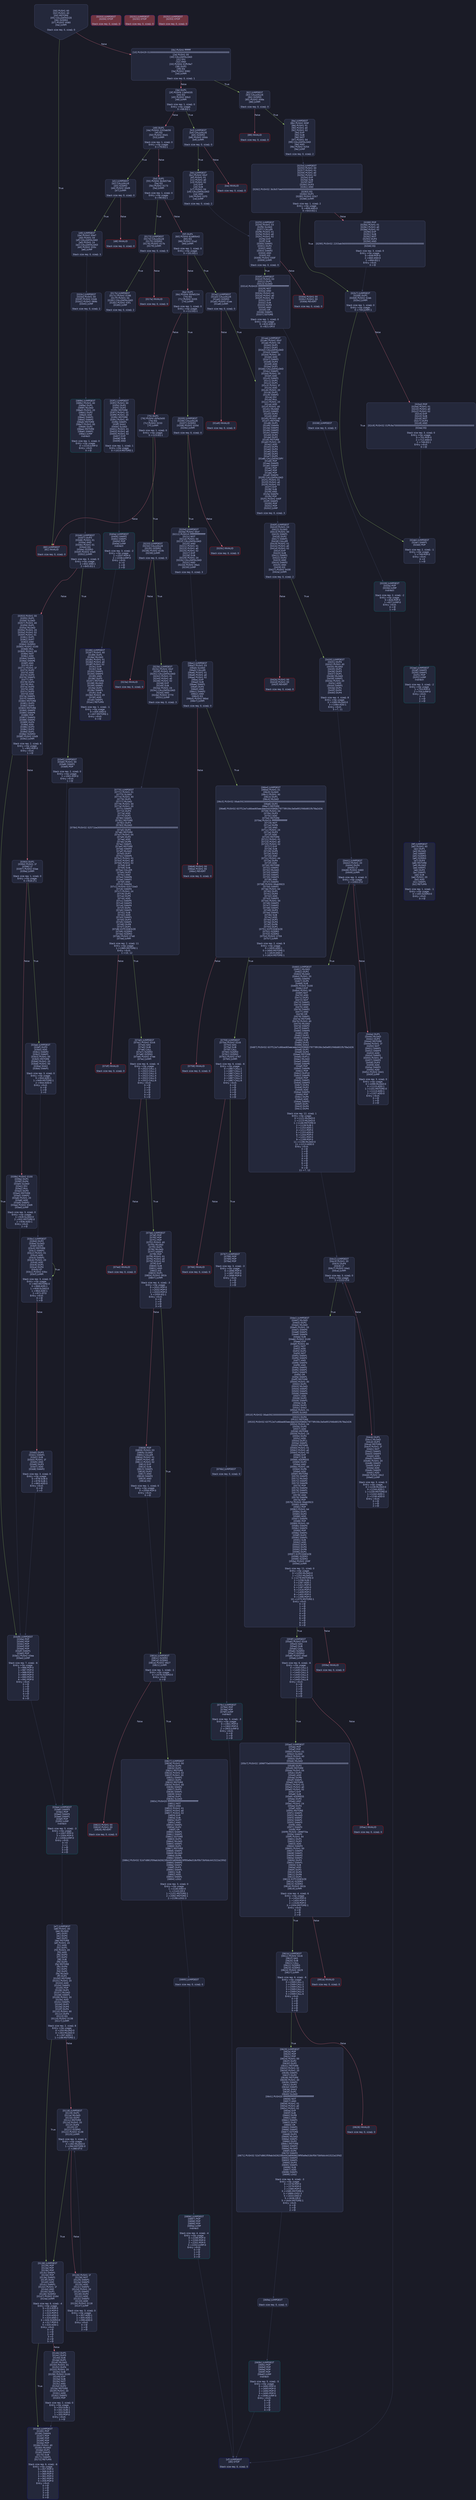 digraph G {
    node [shape=box, style="filled, rounded", color="#565f89", fontcolor="#c0caf5", fontname="Helvetica", fillcolor="#24283b"];
    edge [color="#414868", fontcolor="#c0caf5", fontname="Helvetica"];
    bgcolor="#1a1b26";
    0 [ label = "[00] PUSH1 60
[02] PUSH1 40
[04] MSTORE
[05] CALLDATASIZE
[06] ISZERO
[07] PUSH2 0080
[0a] JUMPI

Stack size req: 0, sizeΔ: 0
" shape = invhouse]
    1 [ label = "[0b] PUSH4 ffffffff
[10] PUSH29 0100000000000000000000000000000000000000000000000000000000
[2e] PUSH1 00
[30] CALLDATALOAD
[31] DIV
[32] AND
[33] PUSH4 01ffc9a7
[38] DUP2
[39] EQ
[3a] PUSH2 0082
[3d] JUMPI

Stack size req: 0, sizeΔ: 1
"]
    2 [ label = "[3e] DUP1
[3f] PUSH4 13af4035
[44] EQ
[45] PUSH2 00b3
[48] JUMPI

Stack size req: 1, sizeΔ: 0
Entry->Op usage:
	0->68:EQ:1
"]
    3 [ label = "[49] DUP1
[4a] PUSH4 2203ab56
[4f] EQ
[50] PUSH2 00d1
[53] JUMPI

Stack size req: 1, sizeΔ: 0
Entry->Op usage:
	0->79:EQ:1
"]
    4 [ label = "[54] DUP1
[55] PUSH4 3b3b57de
[5a] EQ
[5b] PUSH2 0173
[5e] JUMPI

Stack size req: 1, sizeΔ: 0
Entry->Op usage:
	0->90:EQ:1
"]
    5 [ label = "[5f] DUP1
[60] PUSH4 62a80b42
[65] EQ
[66] PUSH2 01a2
[69] JUMPI

Stack size req: 1, sizeΔ: 0
Entry->Op usage:
	0->101:EQ:1
"]
    6 [ label = "[6a] DUP1
[6b] PUSH4 95fe5234
[70] EQ
[71] PUSH2 0205
[74] JUMPI

Stack size req: 1, sizeΔ: 0
Entry->Op usage:
	0->112:EQ:1
"]
    7 [ label = "[75] DUP1
[76] PUSH4 d5fa2b00
[7b] EQ
[7c] PUSH2 0233
[7f] JUMPI

Stack size req: 1, sizeΔ: 0
Entry->Op usage:
	0->123:EQ:1
"]
    8 [ label = "[80] JUMPDEST
[81] INVALID

Stack size req: 0, sizeΔ: 0
" color = "red"]
    9 [ label = "[82] JUMPDEST
[83] CALLVALUE
[84] ISZERO
[85] PUSH2 008a
[88] JUMPI

Stack size req: 0, sizeΔ: 0
"]
    10 [ label = "[89] INVALID

Stack size req: 0, sizeΔ: 0
" color = "red"]
    11 [ label = "[8a] JUMPDEST
[8b] PUSH2 009f
[8e] PUSH1 01
[90] PUSH1 e0
[92] PUSH1 02
[94] EXP
[95] SUB
[96] NOT
[97] PUSH1 04
[99] CALLDATALOAD
[9a] AND
[9b] PUSH2 0254
[9e] JUMP

Stack size req: 0, sizeΔ: 2
"]
    12 [ label = "[9f] JUMPDEST
[a0] PUSH1 40
[a2] DUP1
[a3] MLOAD
[a4] SWAP2
[a5] ISZERO
[a6] ISZERO
[a7] DUP3
[a8] MSTORE
[a9] MLOAD
[aa] SWAP1
[ab] DUP2
[ac] SWAP1
[ad] SUB
[ae] PUSH1 20
[b0] ADD
[b1] SWAP1
[b2] RETURN

Stack size req: 1, sizeΔ: -1
Entry->Op usage:
	0->165:ISZERO:0
Entry->Exit:
	0->😵
" color = "darkblue"]
    13 [ label = "[b3] JUMPDEST
[b4] CALLVALUE
[b5] ISZERO
[b6] PUSH2 00bb
[b9] JUMPI

Stack size req: 0, sizeΔ: 0
"]
    14 [ label = "[ba] INVALID

Stack size req: 0, sizeΔ: 0
" color = "red"]
    15 [ label = "[bb] JUMPDEST
[bc] PUSH2 00cf
[bf] PUSH1 01
[c1] PUSH1 a0
[c3] PUSH1 02
[c5] EXP
[c6] SUB
[c7] PUSH1 04
[c9] CALLDATALOAD
[ca] AND
[cb] PUSH2 02f3
[ce] JUMP

Stack size req: 0, sizeΔ: 2
"]
    16 [ label = "[cf] JUMPDEST
[d0] STOP

Stack size req: 0, sizeΔ: 0
" color = "darkblue"]
    17 [ label = "[d1] JUMPDEST
[d2] CALLVALUE
[d3] ISZERO
[d4] PUSH2 00d9
[d7] JUMPI

Stack size req: 0, sizeΔ: 0
"]
    18 [ label = "[d8] INVALID

Stack size req: 0, sizeΔ: 0
" color = "red"]
    19 [ label = "[d9] JUMPDEST
[da] PUSH2 00e7
[dd] PUSH1 04
[df] CALLDATALOAD
[e0] PUSH1 24
[e2] CALLDATALOAD
[e3] PUSH2 033c
[e6] JUMP

Stack size req: 0, sizeΔ: 3
"]
    20 [ label = "[e7] JUMPDEST
[e8] PUSH1 40
[ea] MLOAD
[eb] DUP1
[ec] DUP4
[ed] DUP2
[ee] MSTORE
[ef] PUSH1 20
[f1] ADD
[f2] DUP1
[f3] PUSH1 20
[f5] ADD
[f6] DUP3
[f7] DUP2
[f8] SUB
[f9] DUP3
[fa] MSTORE
[fb] DUP4
[fc] DUP2
[fd] DUP2
[fe] MLOAD
[ff] DUP2
[0100] MSTORE
[0101] PUSH1 20
[0103] ADD
[0104] SWAP2
[0105] POP
[0106] DUP1
[0107] MLOAD
[0108] SWAP1
[0109] PUSH1 20
[010b] ADD
[010c] SWAP1
[010d] DUP1
[010e] DUP4
[010f] DUP4
[0110] PUSH1 00
[0112] DUP4
[0113] EQ
[0114] PUSH2 0138
[0117] JUMPI

Stack size req: 2, sizeΔ: 8
Entry->Op usage:
	0->254:MLOAD:0
	0->263:MLOAD:0
	0->267:ADD:1
	1->238:MSTORE:1
"]
    21 [ label = "[0118] JUMPDEST
[0119] DUP1
[011a] MLOAD
[011b] DUP3
[011c] MSTORE
[011d] PUSH1 20
[011f] DUP4
[0120] GT
[0121] ISZERO
[0122] PUSH2 0138
[0125] JUMPI

Stack size req: 3, sizeΔ: 0
Entry->Op usage:
	0->282:MLOAD:0
	1->284:MSTORE:0
	2->288:GT:0
"]
    22 [ label = "[0126] PUSH1 1f
[0128] NOT
[0129] SWAP1
[012a] SWAP3
[012b] ADD
[012c] SWAP2
[012d] PUSH1 20
[012f] SWAP2
[0130] DUP3
[0131] ADD
[0132] SWAP2
[0133] ADD
[0134] PUSH2 0118
[0137] JUMP

Stack size req: 3, sizeΔ: 0
Entry->Op usage:
	0->307:ADD:1
	1->305:ADD:1
	2->299:ADD:0
Entry->Exit:
	0->😵
	1->😵
	2->😵
"]
    23 [ label = "[0138] JUMPDEST
[0139] POP
[013a] POP
[013b] POP
[013c] SWAP1
[013d] POP
[013e] SWAP1
[013f] DUP2
[0140] ADD
[0141] SWAP1
[0142] PUSH1 1f
[0144] AND
[0145] DUP1
[0146] ISZERO
[0147] PUSH2 0164
[014a] JUMPI

Stack size req: 6, sizeΔ: -4
Entry->Op usage:
	0->313:POP:0
	1->314:POP:0
	2->315:POP:0
	3->320:ADD:0
	3->324:AND:1
	3->326:ISZERO:0
	4->317:POP:0
	5->320:ADD:1
Entry->Exit:
	0->😵
	1->😵
	2->😵
	3->0
	4->😵
	5->😵
"]
    24 [ label = "[014b] DUP1
[014c] DUP3
[014d] SUB
[014e] DUP1
[014f] MLOAD
[0150] PUSH1 01
[0152] DUP4
[0153] PUSH1 20
[0155] SUB
[0156] PUSH2 0100
[0159] EXP
[015a] SUB
[015b] NOT
[015c] AND
[015d] DUP2
[015e] MSTORE
[015f] PUSH1 20
[0161] ADD
[0162] SWAP2
[0163] POP

Stack size req: 2, sizeΔ: 0
Entry->Op usage:
	0->333:SUB:1
	0->341:SUB:1
	1->333:SUB:0
	1->355:POP:0
Entry->Exit:
	1->😵
"]
    25 [ label = "[0164] JUMPDEST
[0165] POP
[0166] SWAP4
[0167] POP
[0168] POP
[0169] POP
[016a] POP
[016b] PUSH1 40
[016d] MLOAD
[016e] DUP1
[016f] SWAP2
[0170] SUB
[0171] SWAP1
[0172] RETURN

Stack size req: 6, sizeΔ: -6
Entry->Op usage:
	0->357:POP:0
	1->368:SUB:0
	2->360:POP:0
	3->361:POP:0
	4->362:POP:0
	5->359:POP:0
Entry->Exit:
	0->😵
	1->😵
	2->😵
	3->😵
	4->😵
	5->😵
" color = "darkblue"]
    26 [ label = "[0173] JUMPDEST
[0174] CALLVALUE
[0175] ISZERO
[0176] PUSH2 017b
[0179] JUMPI

Stack size req: 0, sizeΔ: 0
"]
    27 [ label = "[017a] INVALID

Stack size req: 0, sizeΔ: 0
" color = "red"]
    28 [ label = "[017b] JUMPDEST
[017c] PUSH2 0186
[017f] PUSH1 04
[0181] CALLDATALOAD
[0182] PUSH2 03f1
[0185] JUMP

Stack size req: 0, sizeΔ: 2
"]
    29 [ label = "[0186] JUMPDEST
[0187] PUSH1 40
[0189] DUP1
[018a] MLOAD
[018b] PUSH1 01
[018d] PUSH1 a0
[018f] PUSH1 02
[0191] EXP
[0192] SUB
[0193] SWAP1
[0194] SWAP3
[0195] AND
[0196] DUP3
[0197] MSTORE
[0198] MLOAD
[0199] SWAP1
[019a] DUP2
[019b] SWAP1
[019c] SUB
[019d] PUSH1 20
[019f] ADD
[01a0] SWAP1
[01a1] RETURN

Stack size req: 1, sizeΔ: -1
Entry->Op usage:
	0->405:AND:0
	0->407:MSTORE:1
Entry->Exit:
	0->😵
" color = "darkblue"]
    30 [ label = "[01a2] JUMPDEST
[01a3] CALLVALUE
[01a4] ISZERO
[01a5] PUSH2 01aa
[01a8] JUMPI

Stack size req: 0, sizeΔ: 0
"]
    31 [ label = "[01a9] INVALID

Stack size req: 0, sizeΔ: 0
" color = "red"]
    32 [ label = "[01aa] JUMPDEST
[01ab] PUSH2 00cf
[01ae] PUSH1 04
[01b0] DUP1
[01b1] DUP1
[01b2] CALLDATALOAD
[01b3] SWAP1
[01b4] PUSH1 20
[01b6] ADD
[01b7] SWAP1
[01b8] DUP3
[01b9] ADD
[01ba] DUP1
[01bb] CALLDATALOAD
[01bc] SWAP1
[01bd] PUSH1 20
[01bf] ADD
[01c0] SWAP1
[01c1] DUP1
[01c2] DUP1
[01c3] PUSH1 1f
[01c5] ADD
[01c6] PUSH1 20
[01c8] DUP1
[01c9] SWAP2
[01ca] DIV
[01cb] MUL
[01cc] PUSH1 20
[01ce] ADD
[01cf] PUSH1 40
[01d1] MLOAD
[01d2] SWAP1
[01d3] DUP2
[01d4] ADD
[01d5] PUSH1 40
[01d7] MSTORE
[01d8] DUP1
[01d9] SWAP4
[01da] SWAP3
[01db] SWAP2
[01dc] SWAP1
[01dd] DUP2
[01de] DUP2
[01df] MSTORE
[01e0] PUSH1 20
[01e2] ADD
[01e3] DUP4
[01e4] DUP4
[01e5] DUP1
[01e6] DUP3
[01e7] DUP5
[01e8] CALLDATACOPY
[01e9] POP
[01ea] SWAP5
[01eb] SWAP7
[01ec] POP
[01ed] POP
[01ee] POP
[01ef] SWAP3
[01f0] CALLDATALOAD
[01f1] PUSH1 01
[01f3] PUSH1 a0
[01f5] PUSH1 02
[01f7] EXP
[01f8] SUB
[01f9] AND
[01fa] SWAP3
[01fb] POP
[01fc] PUSH2 040f
[01ff] SWAP2
[0200] POP
[0201] POP
[0202] JUMP

Stack size req: 0, sizeΔ: 3
"]
    33 [ label = "[0203] JUMPDEST
[0204] STOP

Stack size req: 0, sizeΔ: 0
" color = "darkblue" fillcolor = "#703440"]
    34 [ label = "[0205] JUMPDEST
[0206] CALLVALUE
[0207] ISZERO
[0208] PUSH2 020d
[020b] JUMPI

Stack size req: 0, sizeΔ: 0
"]
    35 [ label = "[020c] INVALID

Stack size req: 0, sizeΔ: 0
" color = "red"]
    36 [ label = "[020d] JUMPDEST
[020e] PUSH2 00cf
[0211] PUSH10 ffffffffffffffffffff
[021c] NOT
[021d] PUSH1 04
[021f] CALLDATALOAD
[0220] AND
[0221] PUSH1 01
[0223] PUSH1 a0
[0225] PUSH1 02
[0227] EXP
[0228] SUB
[0229] PUSH1 24
[022b] CALLDATALOAD
[022c] AND
[022d] PUSH2 06a1
[0230] JUMP

Stack size req: 0, sizeΔ: 3
"]
    37 [ label = "[0231] JUMPDEST
[0232] STOP

Stack size req: 0, sizeΔ: 0
" color = "darkblue" fillcolor = "#703440"]
    38 [ label = "[0233] JUMPDEST
[0234] CALLVALUE
[0235] ISZERO
[0236] PUSH2 023b
[0239] JUMPI

Stack size req: 0, sizeΔ: 0
"]
    39 [ label = "[023a] INVALID

Stack size req: 0, sizeΔ: 0
" color = "red"]
    40 [ label = "[023b] JUMPDEST
[023c] PUSH2 00cf
[023f] PUSH1 04
[0241] CALLDATALOAD
[0242] PUSH1 01
[0244] PUSH1 a0
[0246] PUSH1 02
[0248] EXP
[0249] SUB
[024a] PUSH1 24
[024c] CALLDATALOAD
[024d] AND
[024e] PUSH2 0770
[0251] JUMP

Stack size req: 0, sizeΔ: 3
"]
    41 [ label = "[0252] JUMPDEST
[0253] STOP

Stack size req: 0, sizeΔ: 0
" color = "darkblue" fillcolor = "#703440"]
    42 [ label = "[0254] JUMPDEST
[0255] PUSH1 00
[0257] PUSH1 01
[0259] PUSH1 e0
[025b] PUSH1 02
[025d] EXP
[025e] SUB
[025f] NOT
[0260] DUP3
[0261] AND
[0262] PUSH32 3b3b57de00000000000000000000000000000000000000000000000000000000
[0283] EQ
[0284] DUP1
[0285] PUSH2 02b7
[0288] JUMPI

Stack size req: 1, sizeΔ: 2
Entry->Op usage:
	0->609:AND:0
	0->643:EQ:1
"]
    43 [ label = "[0289] POP
[028a] PUSH1 01
[028c] PUSH1 e0
[028e] PUSH1 02
[0290] EXP
[0291] SUB
[0292] NOT
[0293] DUP3
[0294] AND
[0295] PUSH32 2203ab5600000000000000000000000000000000000000000000000000000000
[02b6] EQ

Stack size req: 3, sizeΔ: 0
Entry->Op usage:
	0->649:POP:0
	2->660:AND:0
	2->694:EQ:1
Entry->Exit:
	0->😵
"]
    44 [ label = "[02b7] JUMPDEST
[02b8] DUP1
[02b9] PUSH2 02eb
[02bc] JUMPI

Stack size req: 1, sizeΔ: 0
Entry->Op usage:
	0->700:JUMPI:1
"]
    45 [ label = "[02bd] POP
[02be] PUSH1 01
[02c0] PUSH1 e0
[02c2] PUSH1 02
[02c4] EXP
[02c5] SUB
[02c6] NOT
[02c7] DUP3
[02c8] AND
[02c9] PUSH32 01ffc9a700000000000000000000000000000000000000000000000000000000
[02ea] EQ

Stack size req: 3, sizeΔ: 0
Entry->Op usage:
	0->701:POP:0
	2->712:AND:0
	2->746:EQ:1
Entry->Exit:
	0->😵
"]
    46 [ label = "[02eb] JUMPDEST
[02ec] SWAP1
[02ed] POP

Stack size req: 2, sizeΔ: -1
Entry->Op usage:
	1->749:POP:0
Entry->Exit:
	0->0
	1->😵
"]
    47 [ label = "[02ee] JUMPDEST
[02ef] SWAP2
[02f0] SWAP1
[02f1] POP
[02f2] JUMP
Indirect!

Stack size req: 3, sizeΔ: -2
Entry->Op usage:
	1->753:POP:0
	2->754:JUMP:0
Entry->Exit:
	0->0
	1->😵
	2->😵
" color = "teal"]
    48 [ label = "[02f3] JUMPDEST
[02f4] PUSH1 03
[02f6] SLOAD
[02f7] CALLER
[02f8] PUSH1 01
[02fa] PUSH1 a0
[02fc] PUSH1 02
[02fe] EXP
[02ff] SUB
[0300] SWAP1
[0301] DUP2
[0302] AND
[0303] SWAP2
[0304] AND
[0305] EQ
[0306] PUSH2 030f
[0309] JUMPI

Stack size req: 0, sizeΔ: 0
"]
    49 [ label = "[030a] PUSH1 00
[030c] PUSH1 00
[030e] REVERT

Stack size req: 0, sizeΔ: 0
" color = "red"]
    50 [ label = "[030f] JUMPDEST
[0310] PUSH1 03
[0312] DUP1
[0313] SLOAD
[0314] PUSH20 ffffffffffffffffffffffffffffffffffffffff
[0329] NOT
[032a] AND
[032b] PUSH1 01
[032d] PUSH1 a0
[032f] PUSH1 02
[0331] EXP
[0332] SUB
[0333] DUP4
[0334] AND
[0335] OR
[0336] SWAP1
[0337] SSTORE

Stack size req: 1, sizeΔ: 0
Entry->Op usage:
	0->820:AND:0
	0->821:OR:0
"]
    51 [ label = "[0338] JUMPDEST

Stack size req: 0, sizeΔ: 0
"]
    52 [ label = "[0339] JUMPDEST
[033a] POP
[033b] JUMP
Indirect!

Stack size req: 2, sizeΔ: -2
Entry->Op usage:
	0->826:POP:0
	1->827:JUMP:0
Entry->Exit:
	0->😵
	1->😵
" color = "teal"]
    53 [ label = "[033c] JUMPDEST
[033d] PUSH1 00
[033f] PUSH2 0346
[0342] PUSH2 089b
[0345] JUMP

Stack size req: 0, sizeΔ: 2
"]
    54 [ label = "[0346] JUMPDEST
[0347] DUP3
[0348] PUSH1 01
[034a] AND
[034b] PUSH1 01
[034d] EQ
[034e] ISZERO
[034f] PUSH2 03e5
[0352] JUMPI

Stack size req: 3, sizeΔ: 0
Entry->Op usage:
	2->842:AND:1
	2->845:EQ:1
"]
    55 [ label = "[0353] PUSH1 00
[0355] DUP1
[0356] SLOAD
[0357] PUSH1 40
[0359] DUP1
[035a] MLOAD
[035b] PUSH1 20
[035d] PUSH1 02
[035f] PUSH1 01
[0361] DUP1
[0362] DUP7
[0363] AND
[0364] ISZERO
[0365] PUSH2 0100
[0368] MUL
[0369] PUSH1 00
[036b] NOT
[036c] ADD
[036d] SWAP1
[036e] SWAP6
[036f] AND
[0370] DIV
[0371] PUSH1 1f
[0373] DUP2
[0374] ADD
[0375] DUP3
[0376] SWAP1
[0377] DIV
[0378] DUP3
[0379] MUL
[037a] DUP4
[037b] ADD
[037c] DUP3
[037d] ADD
[037e] SWAP1
[037f] SWAP4
[0380] MSTORE
[0381] DUP3
[0382] DUP3
[0383] MSTORE
[0384] SWAP3
[0385] SWAP6
[0386] POP
[0387] SWAP3
[0388] SWAP2
[0389] DUP4
[038a] ADD
[038b] DUP3
[038c] DUP3
[038d] DUP1
[038e] ISZERO
[038f] PUSH2 03d9
[0392] JUMPI

Stack size req: 2, sizeΔ: 6
Entry->Op usage:
	1->902:POP:0
Entry->Exit:
	1->😵
"]
    56 [ label = "[0393] DUP1
[0394] PUSH1 1f
[0396] LT
[0397] PUSH2 03ae
[039a] JUMPI

Stack size req: 1, sizeΔ: 0
Entry->Op usage:
	0->918:LT:1
"]
    57 [ label = "[039b] PUSH2 0100
[039e] DUP1
[039f] DUP4
[03a0] SLOAD
[03a1] DIV
[03a2] MUL
[03a3] DUP4
[03a4] MSTORE
[03a5] SWAP2
[03a6] PUSH1 20
[03a8] ADD
[03a9] SWAP2
[03aa] PUSH2 03d9
[03ad] JUMP

Stack size req: 3, sizeΔ: 0
Entry->Op usage:
	1->928:SLOAD:0
	2->932:MSTORE:0
	2->936:ADD:1
Entry->Exit:
	2->😵
"]
    58 [ label = "[03ae] JUMPDEST
[03af] DUP3
[03b0] ADD
[03b1] SWAP2
[03b2] SWAP1
[03b3] PUSH1 00
[03b5] MSTORE
[03b6] PUSH1 20
[03b8] PUSH1 00
[03ba] SHA3
[03bb] SWAP1

Stack size req: 3, sizeΔ: 0
Entry->Op usage:
	0->944:ADD:1
	1->949:MSTORE:1
	2->944:ADD:0
Entry->Exit:
	0->😵
	1->😵
	2->0
"]
    59 [ label = "[03bc] JUMPDEST
[03bd] DUP2
[03be] SLOAD
[03bf] DUP2
[03c0] MSTORE
[03c1] SWAP1
[03c2] PUSH1 01
[03c4] ADD
[03c5] SWAP1
[03c6] PUSH1 20
[03c8] ADD
[03c9] DUP1
[03ca] DUP4
[03cb] GT
[03cc] PUSH2 03bc
[03cf] JUMPI

Stack size req: 3, sizeΔ: 0
Entry->Op usage:
	0->960:MSTORE:0
	0->968:ADD:1
	1->958:SLOAD:0
	1->964:ADD:1
	2->971:GT:0
Entry->Exit:
	0->😵
	1->😵
"]
    60 [ label = "[03d0] DUP3
[03d1] SWAP1
[03d2] SUB
[03d3] PUSH1 1f
[03d5] AND
[03d6] DUP3
[03d7] ADD
[03d8] SWAP2

Stack size req: 3, sizeΔ: 0
Entry->Op usage:
	0->978:SUB:0
	2->978:SUB:1
	2->983:ADD:0
Entry->Exit:
	0->😵
	2->0
"]
    61 [ label = "[03d9] JUMPDEST
[03da] POP
[03db] POP
[03dc] POP
[03dd] POP
[03de] POP
[03df] SWAP1
[03e0] POP
[03e1] PUSH2 03ea
[03e4] JUMP

Stack size req: 7, sizeΔ: -6
Entry->Op usage:
	0->986:POP:0
	1->987:POP:0
	2->988:POP:0
	3->989:POP:0
	4->990:POP:0
	6->992:POP:0
Entry->Exit:
	0->😵
	1->😵
	2->😵
	3->😵
	4->😵
	5->0
	6->😵
"]
    62 [ label = "[03e5] JUMPDEST
[03e6] PUSH1 00
[03e8] SWAP2
[03e9] POP

Stack size req: 2, sizeΔ: 0
Entry->Op usage:
	1->1001:POP:0
Entry->Exit:
	1->😵
"]
    63 [ label = "[03ea] JUMPDEST
[03eb] SWAP3
[03ec] POP
[03ed] SWAP3
[03ee] SWAP1
[03ef] POP
[03f0] JUMP
Indirect!

Stack size req: 5, sizeΔ: -3
Entry->Op usage:
	2->1007:POP:0
	3->1004:POP:0
	4->1008:JUMP:0
Entry->Exit:
	0->0
	1->1
	2->😵
	3->😵
	4->😵
" color = "teal"]
    64 [ label = "[03f1] JUMPDEST
[03f2] PUSH1 00
[03f4] DUP2
[03f5] DUP2
[03f6] MSTORE
[03f7] PUSH1 02
[03f9] PUSH1 20
[03fb] MSTORE
[03fc] PUSH1 40
[03fe] SWAP1
[03ff] SHA3
[0400] SLOAD
[0401] PUSH1 01
[0403] PUSH1 a0
[0405] PUSH1 02
[0407] EXP
[0408] SUB
[0409] AND

Stack size req: 1, sizeΔ: 1
Entry->Op usage:
	0->1014:MSTORE:1
"]
    65 [ label = "[040a] JUMPDEST
[040b] SWAP2
[040c] SWAP1
[040d] POP
[040e] JUMP
Indirect!

Stack size req: 3, sizeΔ: -2
Entry->Op usage:
	1->1037:POP:0
	2->1038:JUMP:0
Entry->Exit:
	0->0
	1->😵
	2->😵
" color = "teal"]
    66 [ label = "[040f] JUMPDEST
[0410] PUSH1 03
[0412] SLOAD
[0413] PUSH1 00
[0415] SWAP1
[0416] DUP2
[0417] SWAP1
[0418] CALLER
[0419] PUSH1 01
[041b] PUSH1 a0
[041d] PUSH1 02
[041f] EXP
[0420] SUB
[0421] SWAP1
[0422] DUP2
[0423] AND
[0424] SWAP2
[0425] AND
[0426] EQ
[0427] PUSH2 0430
[042a] JUMPI

Stack size req: 0, sizeΔ: 2
"]
    67 [ label = "[042b] PUSH1 00
[042d] PUSH1 00
[042f] REVERT

Stack size req: 0, sizeΔ: 0
" color = "red"]
    68 [ label = "[0430] JUMPDEST
[0431] DUP4
[0432] PUSH1 40
[0434] MLOAD
[0435] DUP1
[0436] DUP3
[0437] DUP1
[0438] MLOAD
[0439] SWAP1
[043a] PUSH1 20
[043c] ADD
[043d] SWAP1
[043e] DUP1
[043f] DUP4
[0440] DUP4

Stack size req: 4, sizeΔ: 8
Entry->Op usage:
	3->1080:MLOAD:0
	3->1084:ADD:1
Entry->Exit:
	3->7, 11
"]
    69 [ label = "[0441] JUMPDEST
[0442] PUSH1 20
[0444] DUP4
[0445] LT
[0446] PUSH2 0460
[0449] JUMPI

Stack size req: 3, sizeΔ: 0
Entry->Op usage:
	2->1093:LT:0
"]
    70 [ label = "[044a] DUP1
[044b] MLOAD
[044c] DUP3
[044d] MSTORE
[044e] PUSH1 1f
[0450] NOT
[0451] SWAP1
[0452] SWAP3
[0453] ADD
[0454] SWAP2
[0455] PUSH1 20
[0457] SWAP2
[0458] DUP3
[0459] ADD
[045a] SWAP2
[045b] ADD
[045c] PUSH2 0441
[045f] JUMP

Stack size req: 3, sizeΔ: 0
Entry->Op usage:
	0->1099:MLOAD:0
	0->1115:ADD:1
	1->1101:MSTORE:0
	1->1113:ADD:1
	2->1107:ADD:0
Entry->Exit:
	0->😵
	1->😵
	2->😵
"]
    71 [ label = "[0460] JUMPDEST
[0461] MLOAD
[0462] DUP2
[0463] MLOAD
[0464] PUSH1 20
[0466] SWAP4
[0467] DUP5
[0468] SUB
[0469] PUSH2 0100
[046c] EXP
[046d] PUSH1 00
[046f] NOT
[0470] ADD
[0471] DUP1
[0472] NOT
[0473] SWAP1
[0474] SWAP3
[0475] AND
[0476] SWAP2
[0477] AND
[0478] OR
[0479] SWAP1
[047a] MSTORE
[047b] PUSH1 40
[047d] MLOAD
[047e] SWAP2
[047f] SWAP1
[0480] SWAP4
[0481] ADD
[0482] DUP2
[0483] SWAP1
[0484] SUB
[0485] DUP2
[0486] SHA3
[0487] PUSH32 637f12e7cd6bed65eeceee34d35868279778fc56c3e5e951f46b801fb78a2d26
[04a8] DUP1
[04a9] DUP4
[04aa] MSTORE
[04ab] DUP11
[04ac] MLOAD
[04ad] SWAP2
[04ae] SWAP9
[04af] POP
[04b0] SWAP6
[04b1] POP
[04b2] DUP10
[04b3] SWAP5
[04b4] POP
[04b5] SWAP1
[04b6] SWAP3
[04b7] DUP4
[04b8] DUP2
[04b9] ADD
[04ba] SWAP3
[04bb] POP
[04bc] DUP5
[04bd] ADD
[04be] SWAP1
[04bf] DUP1
[04c0] DUP4
[04c1] DUP4

Stack size req: 12, sizeΔ: 1
Entry->Op usage:
	0->1121:MLOAD:0
	1->1123:MLOAD:0
	1->1146:MSTORE:0
	2->1128:SUB:1
	3->1153:ADD:1
	4->1211:POP:0
	5->1153:ADD:0
	6->1204:POP:0
	7->1201:POP:0
	9->1199:POP:0
	11->1196:MLOAD:0
	11->1213:ADD:0
Entry->Exit:
	0->😵
	1->😵
	2->😵
	3->😵
	4->😵
	5->😵
	6->😵
	7->😵
	9->😵
	11->7, 12
"]
    72 [ label = "[04c2] JUMPDEST
[04c3] PUSH1 20
[04c5] DUP4
[04c6] LT
[04c7] PUSH2 04e1
[04ca] JUMPI

Stack size req: 3, sizeΔ: 0
Entry->Op usage:
	2->1222:LT:0
"]
    73 [ label = "[04cb] DUP1
[04cc] MLOAD
[04cd] DUP3
[04ce] MSTORE
[04cf] PUSH1 1f
[04d1] NOT
[04d2] SWAP1
[04d3] SWAP3
[04d4] ADD
[04d5] SWAP2
[04d6] PUSH1 20
[04d8] SWAP2
[04d9] DUP3
[04da] ADD
[04db] SWAP2
[04dc] ADD
[04dd] PUSH2 04c2
[04e0] JUMP

Stack size req: 3, sizeΔ: 0
Entry->Op usage:
	0->1228:MLOAD:0
	0->1244:ADD:1
	1->1230:MSTORE:0
	1->1242:ADD:1
	2->1236:ADD:0
Entry->Exit:
	0->😵
	1->😵
	2->😵
"]
    74 [ label = "[04e1] JUMPDEST
[04e2] MLOAD
[04e3] DUP2
[04e4] MLOAD
[04e5] PUSH1 20
[04e7] SWAP4
[04e8] SWAP1
[04e9] SWAP4
[04ea] SUB
[04eb] PUSH2 0100
[04ee] EXP
[04ef] PUSH1 00
[04f1] NOT
[04f2] ADD
[04f3] DUP1
[04f4] NOT
[04f5] SWAP1
[04f6] SWAP2
[04f7] AND
[04f8] SWAP3
[04f9] AND
[04fa] SWAP2
[04fb] SWAP1
[04fc] SWAP2
[04fd] OR
[04fe] SWAP1
[04ff] MSTORE
[0500] PUSH1 40
[0502] DUP1
[0503] MLOAD
[0504] SWAP2
[0505] SWAP1
[0506] SWAP4
[0507] ADD
[0508] DUP2
[0509] SWAP1
[050a] SUB
[050b] DUP2
[050c] SHA3
[050d] PUSH1 01
[050f] SLOAD
[0510] PUSH32 06ab592300000000000000000000000000000000000000000000000000000000
[0531] DUP4
[0532] MSTORE
[0533] PUSH32 637f12e7cd6bed65eeceee34d35868279778fc56c3e5e951f46b801fb78a2d26
[0554] PUSH1 04
[0556] DUP5
[0557] ADD
[0558] MSTORE
[0559] PUSH1 24
[055b] DUP4
[055c] ADD
[055d] DUP11
[055e] SWAP1
[055f] MSTORE
[0560] PUSH1 01
[0562] PUSH1 a0
[0564] PUSH1 02
[0566] EXP
[0567] SUB
[0568] ADDRESS
[0569] DUP2
[056a] AND
[056b] PUSH1 44
[056d] DUP6
[056e] ADD
[056f] MSTORE
[0570] SWAP5
[0571] MLOAD
[0572] SWAP2
[0573] SWAP9
[0574] POP
[0575] SWAP4
[0576] SWAP1
[0577] SWAP4
[0578] AND
[0579] SWAP6
[057a] POP
[057b] PUSH4 06ab5923
[0580] SWAP5
[0581] POP
[0582] PUSH1 64
[0584] DUP1
[0585] DUP3
[0586] ADD
[0587] SWAP5
[0588] POP
[0589] PUSH1 00
[058b] SWAP4
[058c] SWAP3
[058d] POP
[058e] SWAP1
[058f] DUP3
[0590] SWAP1
[0591] SUB
[0592] ADD
[0593] DUP2
[0594] DUP4
[0595] DUP8
[0596] DUP1
[0597] EXTCODESIZE
[0598] ISZERO
[0599] ISZERO
[059a] PUSH2 059f
[059d] JUMPI

Stack size req: 11, sizeΔ: 0
Entry->Op usage:
	0->1250:MLOAD:0
	1->1252:MLOAD:0
	1->1279:MSTORE:0
	2->1258:SUB:1
	3->1287:ADD:1
	4->1421:POP:0
	5->1287:ADD:0
	6->1416:POP:0
	7->1409:POP:0
	8->1402:POP:0
	9->1396:POP:0
	10->1375:MSTORE:1
Entry->Exit:
	0->😵
	1->😵
	2->😵
	3->😵
	4->😵
	5->😵
	6->😵
	7->😵
	8->😵
	9->😵
"]
    75 [ label = "[059e] INVALID

Stack size req: 0, sizeΔ: 0
" color = "red"]
    76 [ label = "[059f] JUMPDEST
[05a0] PUSH2 02c6
[05a3] GAS
[05a4] SUB
[05a5] CALL
[05a6] ISZERO
[05a7] ISZERO
[05a8] PUSH2 05ad
[05ab] JUMPI

Stack size req: 6, sizeΔ: -6
Entry->Op usage:
	0->1445:CALL:1
	1->1445:CALL:2
	2->1445:CALL:3
	3->1445:CALL:4
	4->1445:CALL:5
	5->1445:CALL:6
Entry->Exit:
	0->😵
	1->😵
	2->😵
	3->😵
	4->😵
	5->😵
"]
    77 [ label = "[05ac] INVALID

Stack size req: 0, sizeΔ: 0
" color = "red"]
    78 [ label = "[05ad] JUMPDEST
[05ae] POP
[05af] POP
[05b0] PUSH1 01
[05b2] SLOAD
[05b3] PUSH1 40
[05b5] DUP1
[05b6] MLOAD
[05b7] PUSH32 1896f70a00000000000000000000000000000000000000000000000000000000
[05d8] DUP2
[05d9] MSTORE
[05da] PUSH1 04
[05dc] DUP2
[05dd] ADD
[05de] DUP6
[05df] SWAP1
[05e0] MSTORE
[05e1] PUSH1 01
[05e3] PUSH1 a0
[05e5] PUSH1 02
[05e7] EXP
[05e8] SUB
[05e9] ADDRESS
[05ea] DUP2
[05eb] AND
[05ec] PUSH1 24
[05ee] DUP4
[05ef] ADD
[05f0] MSTORE
[05f1] SWAP2
[05f2] MLOAD
[05f3] SWAP2
[05f4] SWAP1
[05f5] SWAP3
[05f6] AND
[05f7] SWAP3
[05f8] POP
[05f9] PUSH4 1896f70a
[05fe] SWAP2
[05ff] PUSH1 44
[0601] DUP1
[0602] DUP3
[0603] ADD
[0604] SWAP3
[0605] PUSH1 00
[0607] SWAP3
[0608] SWAP1
[0609] SWAP2
[060a] SWAP1
[060b] DUP3
[060c] SWAP1
[060d] SUB
[060e] ADD
[060f] DUP2
[0610] DUP4
[0611] DUP8
[0612] DUP1
[0613] EXTCODESIZE
[0614] ISZERO
[0615] ISZERO
[0616] PUSH2 061b
[0619] JUMPI

Stack size req: 4, sizeΔ: 6
Entry->Op usage:
	0->1454:POP:0
	1->1455:POP:0
	2->1528:POP:0
	3->1504:MSTORE:1
Entry->Exit:
	0->😵
	1->😵
	2->😵
"]
    79 [ label = "[061a] INVALID

Stack size req: 0, sizeΔ: 0
" color = "red"]
    80 [ label = "[061b] JUMPDEST
[061c] PUSH2 02c6
[061f] GAS
[0620] SUB
[0621] CALL
[0622] ISZERO
[0623] ISZERO
[0624] PUSH2 0629
[0627] JUMPI

Stack size req: 6, sizeΔ: -6
Entry->Op usage:
	0->1569:CALL:1
	1->1569:CALL:2
	2->1569:CALL:3
	3->1569:CALL:4
	4->1569:CALL:5
	5->1569:CALL:6
Entry->Exit:
	0->😵
	1->😵
	2->😵
	3->😵
	4->😵
	5->😵
"]
    81 [ label = "[0628] INVALID

Stack size req: 0, sizeΔ: 0
" color = "red"]
    82 [ label = "[0629] JUMPDEST
[062a] POP
[062b] POP
[062c] POP
[062d] PUSH1 00
[062f] DUP2
[0630] DUP2
[0631] MSTORE
[0632] PUSH1 02
[0634] PUSH1 20
[0636] SWAP1
[0637] DUP2
[0638] MSTORE
[0639] PUSH1 40
[063b] SWAP2
[063c] DUP3
[063d] SWAP1
[063e] SHA3
[063f] DUP1
[0640] SLOAD
[0641] PUSH20 ffffffffffffffffffffffffffffffffffffffff
[0656] NOT
[0657] AND
[0658] PUSH1 01
[065a] PUSH1 a0
[065c] PUSH1 02
[065e] EXP
[065f] SUB
[0660] DUP8
[0661] AND
[0662] SWAP1
[0663] DUP2
[0664] OR
[0665] SWAP1
[0666] SWAP2
[0667] SSTORE
[0668] DUP3
[0669] MLOAD
[066a] SWAP1
[066b] DUP2
[066c] MSTORE
[066d] SWAP2
[066e] MLOAD
[066f] DUP4
[0670] SWAP3
[0671] PUSH32 52d7d861f09ab3d26239d492e8968629f95e9e318cf0b73bfddc441522a15fd2
[0692] SWAP3
[0693] SWAP1
[0694] DUP3
[0695] SWAP1
[0696] SUB
[0697] ADD
[0698] SWAP1
[0699] LOG2

Stack size req: 6, sizeΔ: -3
Entry->Op usage:
	0->1578:POP:0
	1->1579:POP:0
	2->1580:POP:0
	3->1585:MSTORE:1
	3->1689:LOG2:3
	5->1633:AND:0
	5->1636:OR:0
	5->1644:MSTORE:1
Entry->Exit:
	0->😵
	1->😵
	2->😵
"]
    83 [ label = "[069a] JUMPDEST

Stack size req: 0, sizeΔ: 0
"]
    84 [ label = "[069b] JUMPDEST
[069c] POP
[069d] POP
[069e] POP
[069f] POP
[06a0] JUMP
Indirect!

Stack size req: 5, sizeΔ: -5
Entry->Op usage:
	0->1692:POP:0
	1->1693:POP:0
	2->1694:POP:0
	3->1695:POP:0
	4->1696:JUMP:0
Entry->Exit:
	0->😵
	1->😵
	2->😵
	3->😵
	4->😵
" color = "teal"]
    85 [ label = "[06a1] JUMPDEST
[06a2] PUSH1 03
[06a4] SLOAD
[06a5] CALLER
[06a6] PUSH1 01
[06a8] PUSH1 a0
[06aa] PUSH1 02
[06ac] EXP
[06ad] SUB
[06ae] SWAP1
[06af] DUP2
[06b0] AND
[06b1] SWAP2
[06b2] AND
[06b3] EQ
[06b4] PUSH2 06bd
[06b7] JUMPI

Stack size req: 0, sizeΔ: 0
"]
    86 [ label = "[06b8] PUSH1 00
[06ba] PUSH1 00
[06bc] REVERT

Stack size req: 0, sizeΔ: 0
" color = "red"]
    87 [ label = "[06bd] JUMPDEST
[06be] PUSH1 01
[06c0] SLOAD
[06c1] PUSH1 40
[06c3] DUP1
[06c4] MLOAD
[06c5] PUSH32 06ab592300000000000000000000000000000000000000000000000000000000
[06e6] DUP2
[06e7] MSTORE
[06e8] PUSH32 637f12e7cd6bed65eeceee34d35868279778fc56c3e5e951f46b801fb78a2d26
[0709] PUSH1 04
[070b] DUP3
[070c] ADD
[070d] MSTORE
[070e] PUSH10 ffffffffffffffffffff
[0719] NOT
[071a] DUP6
[071b] AND
[071c] PUSH1 24
[071e] DUP3
[071f] ADD
[0720] MSTORE
[0721] PUSH1 01
[0723] PUSH1 a0
[0725] PUSH1 02
[0727] EXP
[0728] SUB
[0729] DUP5
[072a] DUP2
[072b] AND
[072c] PUSH1 44
[072e] DUP4
[072f] ADD
[0730] MSTORE
[0731] SWAP2
[0732] MLOAD
[0733] SWAP2
[0734] SWAP1
[0735] SWAP3
[0736] AND
[0737] SWAP2
[0738] PUSH4 06ab5923
[073d] SWAP2
[073e] PUSH1 64
[0740] DUP1
[0741] DUP4
[0742] ADD
[0743] SWAP3
[0744] PUSH1 00
[0746] SWAP3
[0747] SWAP2
[0748] SWAP1
[0749] DUP3
[074a] SWAP1
[074b] SUB
[074c] ADD
[074d] DUP2
[074e] DUP4
[074f] DUP8
[0750] DUP1
[0751] EXTCODESIZE
[0752] ISZERO
[0753] ISZERO
[0754] PUSH2 0759
[0757] JUMPI

Stack size req: 2, sizeΔ: 9
Entry->Op usage:
	0->1835:AND:1
	0->1840:MSTORE:1
	1->1819:AND:0
	1->1824:MSTORE:1
"]
    88 [ label = "[0758] INVALID

Stack size req: 0, sizeΔ: 0
" color = "red"]
    89 [ label = "[0759] JUMPDEST
[075a] PUSH2 02c6
[075d] GAS
[075e] SUB
[075f] CALL
[0760] ISZERO
[0761] ISZERO
[0762] PUSH2 0767
[0765] JUMPI

Stack size req: 6, sizeΔ: -6
Entry->Op usage:
	0->1887:CALL:1
	1->1887:CALL:2
	2->1887:CALL:3
	3->1887:CALL:4
	4->1887:CALL:5
	5->1887:CALL:6
Entry->Exit:
	0->😵
	1->😵
	2->😵
	3->😵
	4->😵
	5->😵
"]
    90 [ label = "[0766] INVALID

Stack size req: 0, sizeΔ: 0
" color = "red"]
    91 [ label = "[0767] JUMPDEST
[0768] POP
[0769] POP
[076a] POP

Stack size req: 3, sizeΔ: -3
Entry->Op usage:
	0->1896:POP:0
	1->1897:POP:0
	2->1898:POP:0
Entry->Exit:
	0->😵
	1->😵
	2->😵
"]
    92 [ label = "[076b] JUMPDEST

Stack size req: 0, sizeΔ: 0
"]
    93 [ label = "[076c] JUMPDEST
[076d] POP
[076e] POP
[076f] JUMP
Indirect!

Stack size req: 3, sizeΔ: -3
Entry->Op usage:
	0->1901:POP:0
	1->1902:POP:0
	2->1903:JUMP:0
Entry->Exit:
	0->😵
	1->😵
	2->😵
" color = "teal"]
    94 [ label = "[0770] JUMPDEST
[0771] PUSH1 01
[0773] SLOAD
[0774] PUSH1 40
[0776] DUP1
[0777] MLOAD
[0778] PUSH1 00
[077a] PUSH1 20
[077c] SWAP2
[077d] DUP3
[077e] ADD
[077f] DUP2
[0780] SWAP1
[0781] MSTORE
[0782] DUP3
[0783] MLOAD
[0784] PUSH32 02571be300000000000000000000000000000000000000000000000000000000
[07a5] DUP2
[07a6] MSTORE
[07a7] PUSH1 04
[07a9] DUP2
[07aa] ADD
[07ab] DUP8
[07ac] SWAP1
[07ad] MSTORE
[07ae] SWAP3
[07af] MLOAD
[07b0] DUP7
[07b1] SWAP5
[07b2] PUSH1 01
[07b4] PUSH1 a0
[07b6] PUSH1 02
[07b8] EXP
[07b9] SUB
[07ba] CALLER
[07bb] DUP2
[07bc] AND
[07bd] SWAP6
[07be] SWAP2
[07bf] AND
[07c0] SWAP4
[07c1] PUSH4 02571be3
[07c6] SWAP4
[07c7] PUSH1 24
[07c9] DUP1
[07ca] DUP5
[07cb] ADD
[07cc] SWAP5
[07cd] SWAP3
[07ce] SWAP4
[07cf] DUP4
[07d0] SWAP1
[07d1] SUB
[07d2] ADD
[07d3] SWAP1
[07d4] DUP3
[07d5] SWAP1
[07d6] DUP8
[07d7] DUP1
[07d8] EXTCODESIZE
[07d9] ISZERO
[07da] ISZERO
[07db] PUSH2 07e0
[07de] JUMPI

Stack size req: 2, sizeΔ: 11
Entry->Op usage:
	1->1965:MSTORE:1
Entry->Exit:
	1->10, 12
"]
    95 [ label = "[07df] INVALID

Stack size req: 0, sizeΔ: 0
" color = "red"]
    96 [ label = "[07e0] JUMPDEST
[07e1] PUSH2 02c6
[07e4] GAS
[07e5] SUB
[07e6] CALL
[07e7] ISZERO
[07e8] ISZERO
[07e9] PUSH2 07ee
[07ec] JUMPI

Stack size req: 6, sizeΔ: -6
Entry->Op usage:
	0->2022:CALL:1
	1->2022:CALL:2
	2->2022:CALL:3
	3->2022:CALL:4
	4->2022:CALL:5
	5->2022:CALL:6
Entry->Exit:
	0->😵
	1->😵
	2->😵
	3->😵
	4->😵
	5->😵
"]
    97 [ label = "[07ed] INVALID

Stack size req: 0, sizeΔ: 0
" color = "red"]
    98 [ label = "[07ee] JUMPDEST
[07ef] POP
[07f0] POP
[07f1] POP
[07f2] PUSH1 40
[07f4] MLOAD
[07f5] DUP1
[07f6] MLOAD
[07f7] SWAP1
[07f8] POP
[07f9] PUSH1 01
[07fb] PUSH1 a0
[07fd] PUSH1 02
[07ff] EXP
[0800] SUB
[0801] AND
[0802] EQ
[0803] DUP1
[0804] PUSH2 081b
[0807] JUMPI

Stack size req: 4, sizeΔ: -3
Entry->Op usage:
	0->2031:POP:0
	1->2032:POP:0
	2->2033:POP:0
	3->2050:EQ:1
Entry->Exit:
	0->😵
	1->😵
	2->😵
	3->😵
"]
    99 [ label = "[0808] POP
[0809] PUSH1 03
[080b] SLOAD
[080c] CALLER
[080d] PUSH1 01
[080f] PUSH1 a0
[0811] PUSH1 02
[0813] EXP
[0814] SUB
[0815] SWAP1
[0816] DUP2
[0817] AND
[0818] SWAP2
[0819] AND
[081a] EQ

Stack size req: 1, sizeΔ: 0
Entry->Op usage:
	0->2056:POP:0
Entry->Exit:
	0->😵
"]
    100 [ label = "[081b] JUMPDEST
[081c] ISZERO
[081d] ISZERO
[081e] PUSH2 0827
[0821] JUMPI

Stack size req: 1, sizeΔ: -1
Entry->Op usage:
	0->2076:ISZERO:0
Entry->Exit:
	0->😵
"]
    101 [ label = "[0822] PUSH1 00
[0824] PUSH1 00
[0826] REVERT

Stack size req: 0, sizeΔ: 0
" color = "red"]
    102 [ label = "[0827] JUMPDEST
[0828] PUSH1 00
[082a] DUP4
[082b] DUP2
[082c] MSTORE
[082d] PUSH1 02
[082f] PUSH1 20
[0831] SWAP1
[0832] DUP2
[0833] MSTORE
[0834] PUSH1 40
[0836] SWAP2
[0837] DUP3
[0838] SWAP1
[0839] SHA3
[083a] DUP1
[083b] SLOAD
[083c] PUSH20 ffffffffffffffffffffffffffffffffffffffff
[0851] NOT
[0852] AND
[0853] PUSH1 01
[0855] PUSH1 a0
[0857] PUSH1 02
[0859] EXP
[085a] SUB
[085b] DUP7
[085c] AND
[085d] SWAP1
[085e] DUP2
[085f] OR
[0860] SWAP1
[0861] SWAP2
[0862] SSTORE
[0863] DUP3
[0864] MLOAD
[0865] SWAP1
[0866] DUP2
[0867] MSTORE
[0868] SWAP2
[0869] MLOAD
[086a] DUP6
[086b] SWAP3
[086c] PUSH32 52d7d861f09ab3d26239d492e8968629f95e9e318cf0b73bfddc441522a15fd2
[088d] SWAP3
[088e] SWAP1
[088f] DUP3
[0890] SWAP1
[0891] SUB
[0892] ADD
[0893] SWAP1
[0894] LOG2

Stack size req: 3, sizeΔ: 0
Entry->Op usage:
	1->2140:AND:0
	1->2143:OR:0
	1->2151:MSTORE:1
	2->2092:MSTORE:1
	2->2196:LOG2:3
"]
    103 [ label = "[0895] JUMPDEST

Stack size req: 0, sizeΔ: 0
"]
    104 [ label = "[0896] JUMPDEST
[0897] POP
[0898] POP
[0899] POP
[089a] JUMP
Indirect!

Stack size req: 4, sizeΔ: -4
Entry->Op usage:
	0->2199:POP:0
	1->2200:POP:0
	2->2201:POP:0
	3->2202:JUMP:0
Entry->Exit:
	0->😵
	1->😵
	2->😵
	3->😵
" color = "teal"]
    105 [ label = "[089b] JUMPDEST
[089c] PUSH1 40
[089e] DUP1
[089f] MLOAD
[08a0] PUSH1 20
[08a2] DUP2
[08a3] ADD
[08a4] SWAP1
[08a5] SWAP2
[08a6] MSTORE
[08a7] PUSH1 00
[08a9] DUP2
[08aa] MSTORE
[08ab] SWAP1
[08ac] JUMP
Indirect!

Stack size req: 1, sizeΔ: 0
Entry->Op usage:
	0->2220:JUMP:0
Entry->Exit:
	0->😵
" color = "teal"]
    0 -> 1 [ label = "False" color = "#f7768e"]
    0 -> 8 [ label = "True" color = "#9ece6a"]
    1 -> 2 [ label = "False" color = "#f7768e"]
    1 -> 9 [ label = "True" color = "#9ece6a"]
    2 -> 3 [ label = "False" color = "#f7768e"]
    2 -> 13 [ label = "True" color = "#9ece6a"]
    3 -> 4 [ label = "False" color = "#f7768e"]
    3 -> 17 [ label = "True" color = "#9ece6a"]
    4 -> 5 [ label = "False" color = "#f7768e"]
    4 -> 26 [ label = "True" color = "#9ece6a"]
    5 -> 6 [ label = "False" color = "#f7768e"]
    5 -> 30 [ label = "True" color = "#9ece6a"]
    6 -> 7 [ label = "False" color = "#f7768e"]
    6 -> 34 [ label = "True" color = "#9ece6a"]
    7 -> 8 [ label = "False" color = "#f7768e"]
    7 -> 38 [ label = "True" color = "#9ece6a"]
    9 -> 10 [ label = "False" color = "#f7768e"]
    9 -> 11 [ label = "True" color = "#9ece6a"]
    11 -> 42 [ ]
    13 -> 14 [ label = "False" color = "#f7768e"]
    13 -> 15 [ label = "True" color = "#9ece6a"]
    15 -> 48 [ ]
    17 -> 18 [ label = "False" color = "#f7768e"]
    17 -> 19 [ label = "True" color = "#9ece6a"]
    19 -> 53 [ ]
    20 -> 21 [ label = "False" color = "#f7768e"]
    20 -> 23 [ label = "True" color = "#9ece6a"]
    21 -> 22 [ label = "False" color = "#f7768e"]
    21 -> 23 [ label = "True" color = "#9ece6a"]
    22 -> 21 [ ]
    23 -> 24 [ label = "False" color = "#f7768e"]
    23 -> 25 [ label = "True" color = "#9ece6a"]
    24 -> 25 [ ]
    26 -> 27 [ label = "False" color = "#f7768e"]
    26 -> 28 [ label = "True" color = "#9ece6a"]
    28 -> 64 [ ]
    30 -> 31 [ label = "False" color = "#f7768e"]
    30 -> 32 [ label = "True" color = "#9ece6a"]
    32 -> 66 [ ]
    34 -> 35 [ label = "False" color = "#f7768e"]
    34 -> 36 [ label = "True" color = "#9ece6a"]
    36 -> 85 [ ]
    38 -> 39 [ label = "False" color = "#f7768e"]
    38 -> 40 [ label = "True" color = "#9ece6a"]
    40 -> 94 [ ]
    42 -> 43 [ label = "False" color = "#f7768e"]
    42 -> 44 [ label = "True" color = "#9ece6a"]
    43 -> 44 [ ]
    44 -> 45 [ label = "False" color = "#f7768e"]
    44 -> 46 [ label = "True" color = "#9ece6a"]
    45 -> 46 [ ]
    46 -> 47 [ ]
    48 -> 49 [ label = "False" color = "#f7768e"]
    48 -> 50 [ label = "True" color = "#9ece6a"]
    50 -> 51 [ ]
    51 -> 52 [ ]
    53 -> 105 [ ]
    54 -> 55 [ label = "False" color = "#f7768e"]
    54 -> 62 [ label = "True" color = "#9ece6a"]
    55 -> 56 [ label = "False" color = "#f7768e"]
    55 -> 61 [ label = "True" color = "#9ece6a"]
    56 -> 57 [ label = "False" color = "#f7768e"]
    56 -> 58 [ label = "True" color = "#9ece6a"]
    57 -> 61 [ ]
    58 -> 59 [ ]
    59 -> 60 [ label = "False" color = "#f7768e"]
    59 -> 59 [ label = "True" color = "#9ece6a"]
    60 -> 61 [ ]
    61 -> 63 [ ]
    62 -> 63 [ ]
    64 -> 65 [ ]
    66 -> 67 [ label = "False" color = "#f7768e"]
    66 -> 68 [ label = "True" color = "#9ece6a"]
    68 -> 69 [ ]
    69 -> 70 [ label = "False" color = "#f7768e"]
    69 -> 71 [ label = "True" color = "#9ece6a"]
    70 -> 69 [ ]
    71 -> 72 [ ]
    72 -> 73 [ label = "False" color = "#f7768e"]
    72 -> 74 [ label = "True" color = "#9ece6a"]
    73 -> 72 [ ]
    74 -> 75 [ label = "False" color = "#f7768e"]
    74 -> 76 [ label = "True" color = "#9ece6a"]
    76 -> 77 [ label = "False" color = "#f7768e"]
    76 -> 78 [ label = "True" color = "#9ece6a"]
    78 -> 79 [ label = "False" color = "#f7768e"]
    78 -> 80 [ label = "True" color = "#9ece6a"]
    80 -> 81 [ label = "False" color = "#f7768e"]
    80 -> 82 [ label = "True" color = "#9ece6a"]
    82 -> 83 [ ]
    83 -> 84 [ ]
    85 -> 86 [ label = "False" color = "#f7768e"]
    85 -> 87 [ label = "True" color = "#9ece6a"]
    87 -> 88 [ label = "False" color = "#f7768e"]
    87 -> 89 [ label = "True" color = "#9ece6a"]
    89 -> 90 [ label = "False" color = "#f7768e"]
    89 -> 91 [ label = "True" color = "#9ece6a"]
    91 -> 92 [ ]
    92 -> 93 [ ]
    94 -> 95 [ label = "False" color = "#f7768e"]
    94 -> 96 [ label = "True" color = "#9ece6a"]
    96 -> 97 [ label = "False" color = "#f7768e"]
    96 -> 98 [ label = "True" color = "#9ece6a"]
    98 -> 99 [ label = "False" color = "#f7768e"]
    98 -> 100 [ label = "True" color = "#9ece6a"]
    99 -> 100 [ ]
    100 -> 101 [ label = "False" color = "#f7768e"]
    100 -> 102 [ label = "True" color = "#9ece6a"]
    102 -> 103 [ ]
    103 -> 104 [ ]
    47 -> 12 [ ]
    52 -> 16 [ ]
    105 -> 54 [ ]
    63 -> 20 [ ]
    65 -> 29 [ ]
    84 -> 16 [ ]
    93 -> 16 [ ]
    104 -> 16 [ ]

}
